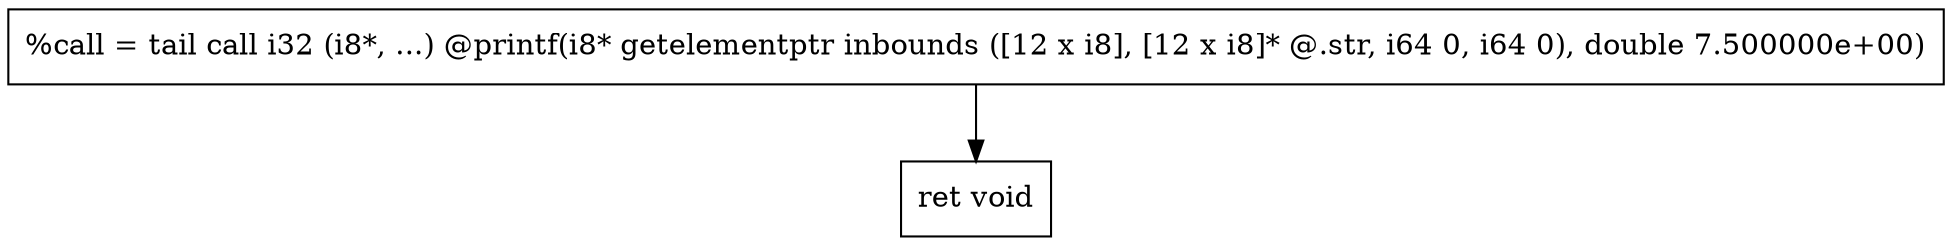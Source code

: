 digraph "CDFG for'func' function" {
	Node0x561abb12a268[shape=record, label="  %call = tail call i32 (i8*, ...) @printf(i8* getelementptr inbounds ([12 x i8], [12 x i8]* @.str, i64 0, i64 0), double 7.500000e+00)"]
	Node0x561abb12a330[shape=record, label="  ret void"]
	Node0x561abb12a268 -> Node0x561abb12a330
edge [color=red]
}
